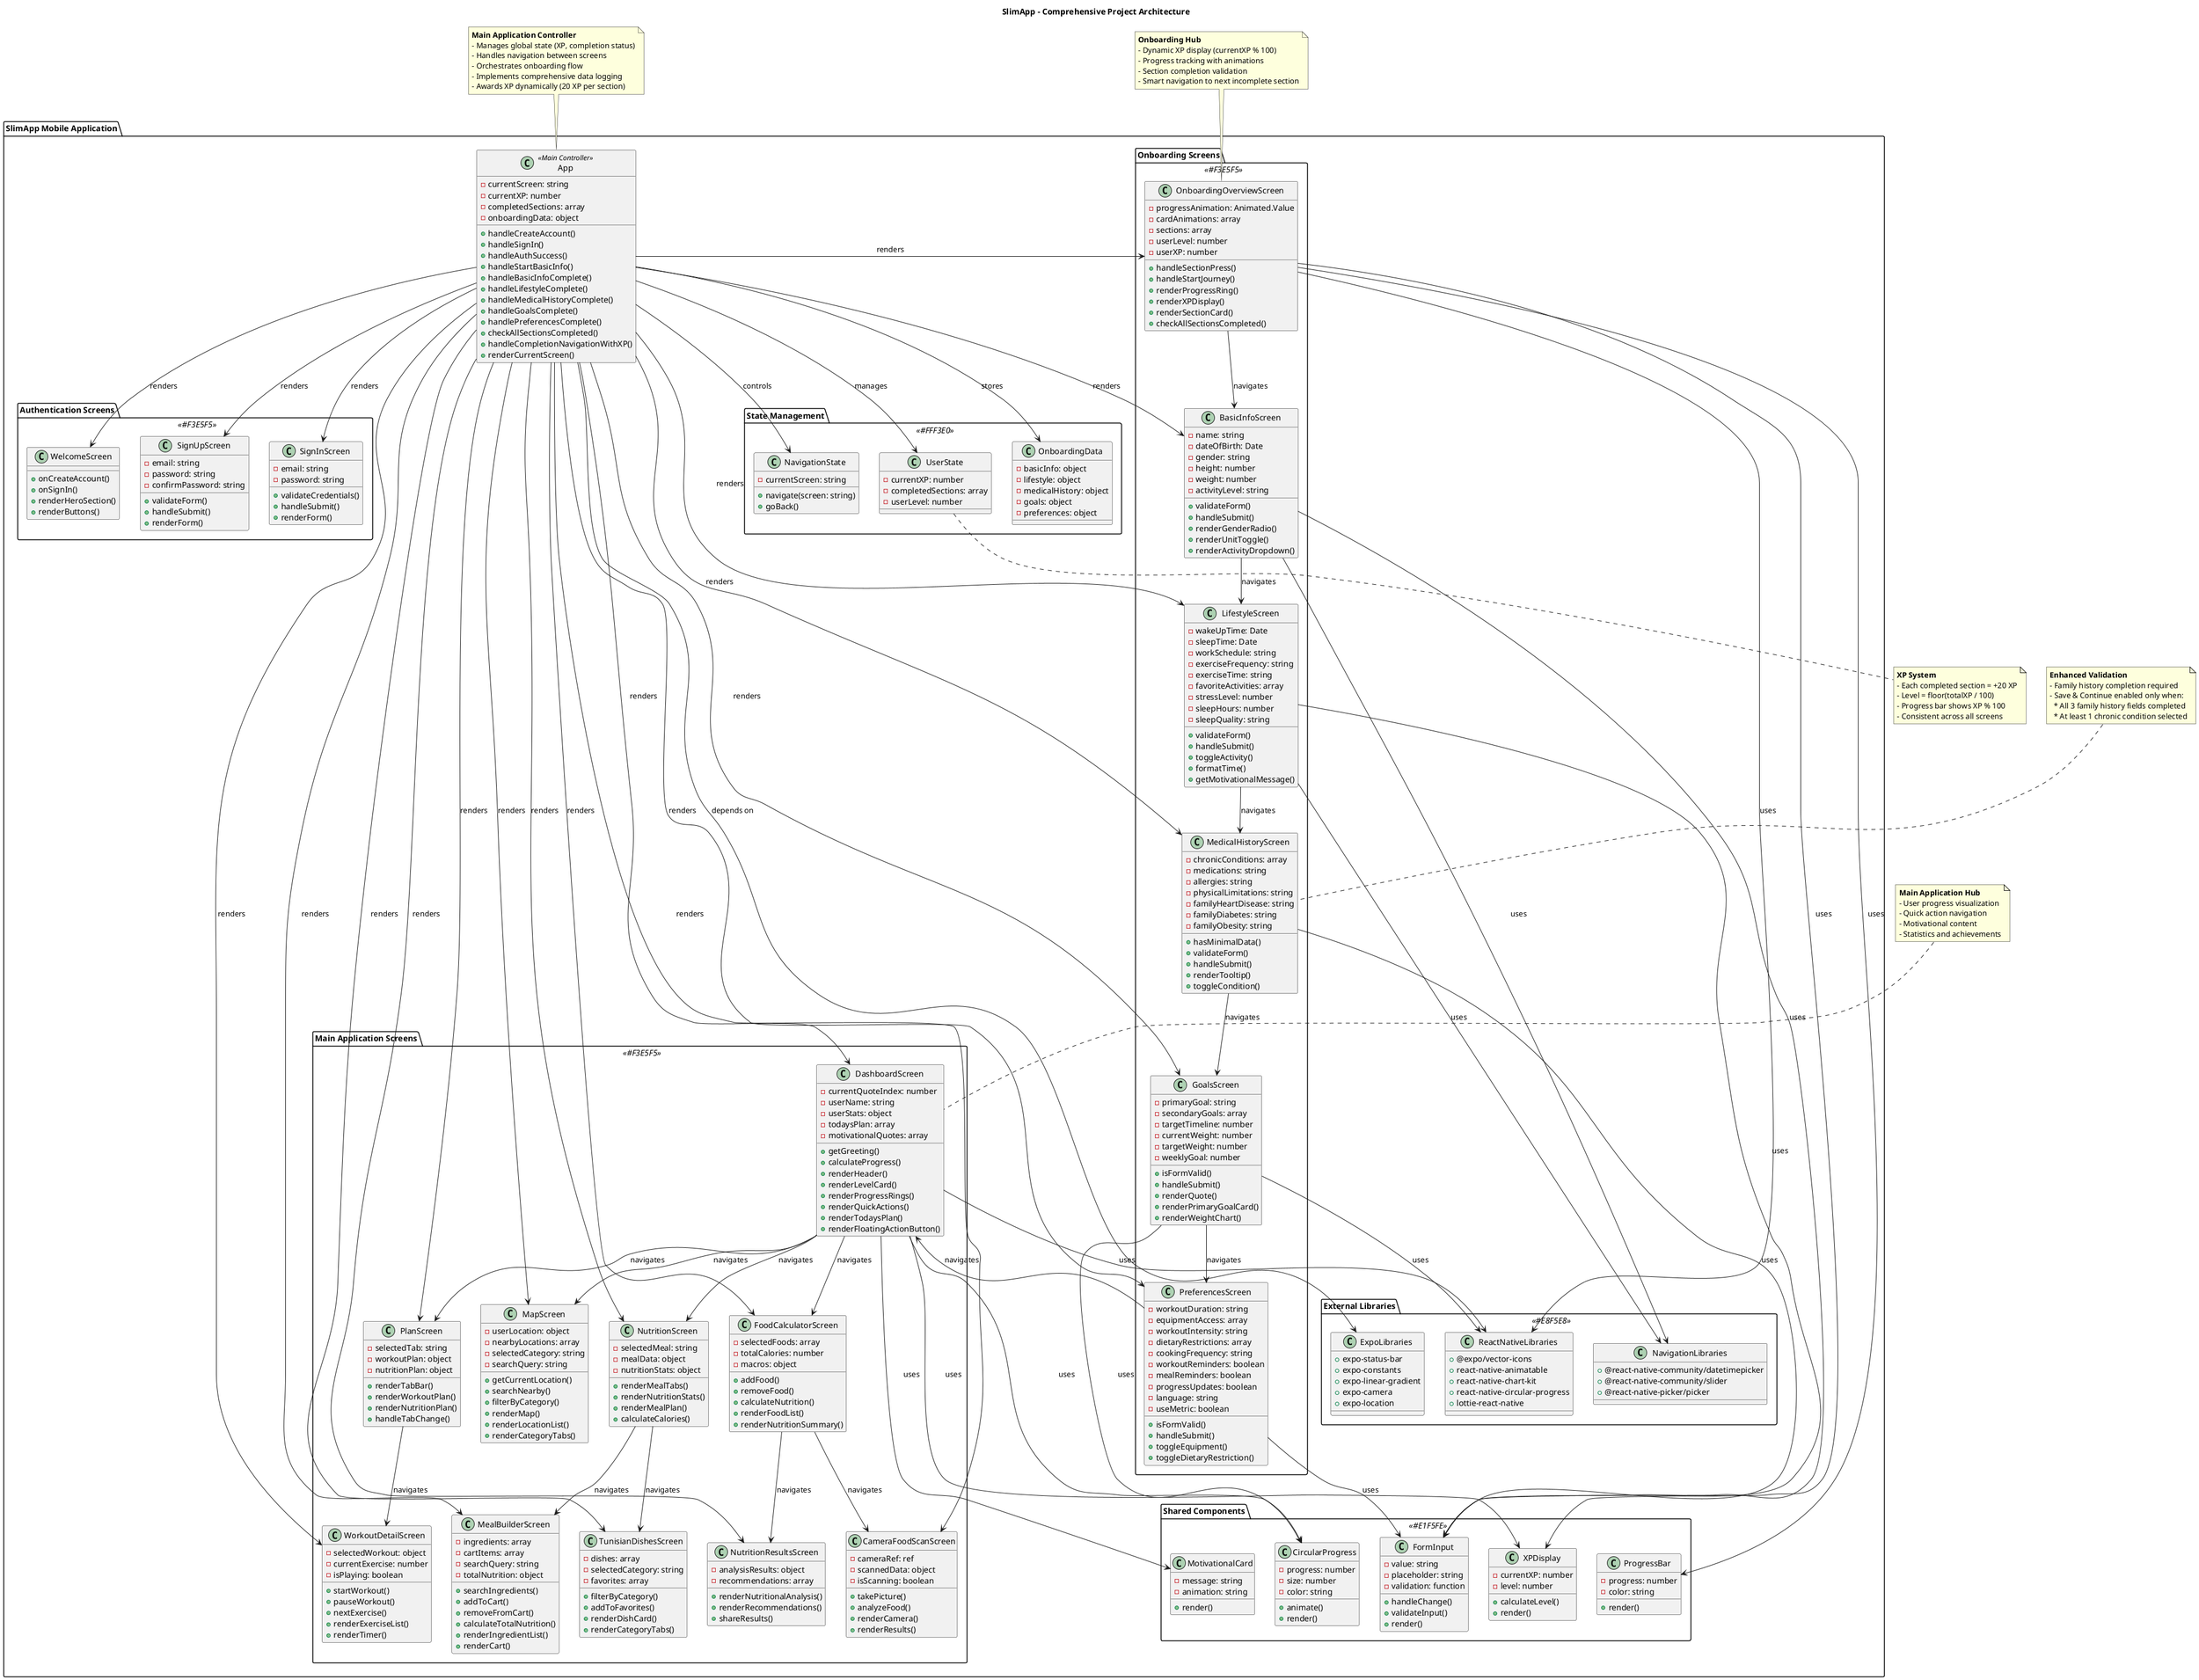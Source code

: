 @startuml SlimApp_Architecture

title SlimApp - Comprehensive Project Architecture

!define COMPONENT_COLOR #E1F5FE
!define SCREEN_COLOR #F3E5F5
!define STATE_COLOR #FFF3E0
!define UTIL_COLOR #E8F5E8

package "SlimApp Mobile Application" {

  ' Main Application Entry Point
  class App <<Main Controller>> {
    - currentScreen: string
    - currentXP: number
    - completedSections: array
    - onboardingData: object
    + handleCreateAccount()
    + handleSignIn()
    + handleAuthSuccess()
    + handleStartBasicInfo()
    + handleBasicInfoComplete()
    + handleLifestyleComplete()
    + handleMedicalHistoryComplete()
    + handleGoalsComplete()
    + handlePreferencesComplete()
    + checkAllSectionsCompleted()
    + handleCompletionNavigationWithXP()
    + renderCurrentScreen()
  }

  ' State Management
  package "State Management" <<STATE_COLOR>> {
    class UserState {
      - currentXP: number
      - completedSections: array
      - userLevel: number
    }
    
    class OnboardingData {
      - basicInfo: object
      - lifestyle: object
      - medicalHistory: object
      - goals: object
      - preferences: object
    }
    
    class NavigationState {
      - currentScreen: string
      + navigate(screen: string)
      + goBack()
    }
  }

  ' Authentication Screens
  package "Authentication Screens" <<SCREEN_COLOR>> {
    class WelcomeScreen {
      + onCreateAccount()
      + onSignIn()
      + renderHeroSection()
      + renderButtons()
    }
    
    class SignUpScreen {
      - email: string
      - password: string
      - confirmPassword: string
      + validateForm()
      + handleSubmit()
      + renderForm()
    }
    
    class SignInScreen {
      - email: string
      - password: string
      + validateCredentials()
      + handleSubmit()
      + renderForm()
    }
  }

  ' Onboarding Screens Package
  package "Onboarding Screens" <<SCREEN_COLOR>> {
    
    class OnboardingOverviewScreen {
      - progressAnimation: Animated.Value
      - cardAnimations: array
      - sections: array
      - userLevel: number
      - userXP: number
      + handleSectionPress()
      + handleStartJourney()
      + renderProgressRing()
      + renderXPDisplay()
      + renderSectionCard()
      + checkAllSectionsCompleted()
    }
    
    class BasicInfoScreen {
      - name: string
      - dateOfBirth: Date
      - gender: string
      - height: number
      - weight: number
      - activityLevel: string
      + validateForm()
      + handleSubmit()
      + renderGenderRadio()
      + renderUnitToggle()
      + renderActivityDropdown()
    }
    
    class LifestyleScreen {
      - wakeUpTime: Date
      - sleepTime: Date
      - workSchedule: string
      - exerciseFrequency: string
      - exerciseTime: string
      - favoriteActivities: array
      - stressLevel: number
      - sleepHours: number
      - sleepQuality: string
      + validateForm()
      + handleSubmit()
      + toggleActivity()
      + formatTime()
      + getMotivationalMessage()
    }
    
    class MedicalHistoryScreen {
      - chronicConditions: array
      - medications: string
      - allergies: string
      - physicalLimitations: string
      - familyHeartDisease: string
      - familyDiabetes: string
      - familyObesity: string
      + hasMinimalData()
      + validateForm()
      + handleSubmit()
      + renderTooltip()
      + toggleCondition()
    }
    
    class GoalsScreen {
      - primaryGoal: string
      - secondaryGoals: array
      - targetTimeline: number
      - currentWeight: number
      - targetWeight: number
      - weeklyGoal: number
      + isFormValid()
      + handleSubmit()
      + renderQuote()
      + renderPrimaryGoalCard()
      + renderWeightChart()
    }
    
    class PreferencesScreen {
      - workoutDuration: string
      - equipmentAccess: array
      - workoutIntensity: string
      - dietaryRestrictions: array
      - cookingFrequency: string
      - workoutReminders: boolean
      - mealReminders: boolean
      - progressUpdates: boolean
      - language: string
      - useMetric: boolean
      + isFormValid()
      + handleSubmit()
      + toggleEquipment()
      + toggleDietaryRestriction()
    }
  }

  ' Main Application Screens
  package "Main Application Screens" <<SCREEN_COLOR>> {
    
    class DashboardScreen {
      - currentQuoteIndex: number
      - userName: string
      - userStats: object
      - todaysPlan: array
      - motivationalQuotes: array
      + getGreeting()
      + calculateProgress()
      + renderHeader()
      + renderLevelCard()
      + renderProgressRings()
      + renderQuickActions()
      + renderTodaysPlan()
      + renderFloatingActionButton()
    }
    
    class PlanScreen {
      - selectedTab: string
      - workoutPlan: object
      - nutritionPlan: object
      + renderTabBar()
      + renderWorkoutPlan()
      + renderNutritionPlan()
      + handleTabChange()
    }
    
    class WorkoutDetailScreen {
      - selectedWorkout: object
      - currentExercise: number
      - isPlaying: boolean
      + startWorkout()
      + pauseWorkout()
      + nextExercise()
      + renderExerciseList()
      + renderTimer()
    }
    
    class NutritionScreen {
      - selectedMeal: string
      - mealData: object
      - nutritionStats: object
      + renderMealTabs()
      + renderNutritionStats()
      + renderMealPlan()
      + calculateCalories()
    }
    
    class FoodCalculatorScreen {
      - selectedFoods: array
      - totalCalories: number
      - macros: object
      + addFood()
      + removeFood()
      + calculateNutrition()
      + renderFoodList()
      + renderNutritionSummary()
    }
    
    class CameraFoodScanScreen {
      - cameraRef: ref
      - scannedData: object
      - isScanning: boolean
      + takePicture()
      + analyzeFood()
      + renderCamera()
      + renderResults()
    }
    
    class MealBuilderScreen {
      - ingredients: array
      - cartItems: array
      - searchQuery: string
      - totalNutrition: object
      + searchIngredients()
      + addToCart()
      + removeFromCart()
      + calculateTotalNutrition()
      + renderIngredientList()
      + renderCart()
    }
    
    class TunisianDishesScreen {
      - dishes: array
      - selectedCategory: string
      - favorites: array
      + filterByCategory()
      + addToFavorites()
      + renderDishCard()
      + renderCategoryTabs()
    }
    
    class NutritionResultsScreen {
      - analysisResults: object
      - recommendations: array
      + renderNutritionalAnalysis()
      + renderRecommendations()
      + shareResults()
    }
    
    class MapScreen {
      - userLocation: object
      - nearbyLocations: array
      - selectedCategory: string
      - searchQuery: string
      + getCurrentLocation()
      + searchNearby()
      + filterByCategory()
      + renderMap()
      + renderLocationList()
      + renderCategoryTabs()
    }
  }

  ' Component Libraries
  package "Shared Components" <<COMPONENT_COLOR>> {
    class ProgressBar {
      - progress: number
      - color: string
      + render()
    }
    
    class XPDisplay {
      - currentXP: number
      - level: number
      + calculateLevel()
      + render()
    }
    
    class FormInput {
      - value: string
      - placeholder: string
      - validation: function
      + handleChange()
      + validateInput()
      + render()
    }
    
    class CircularProgress {
      - progress: number
      - size: number
      - color: string
      + animate()
      + render()
    }
    
    class MotivationalCard {
      - message: string
      - animation: string
      + render()
    }
  }

  ' External Dependencies
  package "External Libraries" <<UTIL_COLOR>> {
    class ExpoLibraries {
      + expo-status-bar
      + expo-constants
      + expo-linear-gradient
      + expo-camera
      + expo-location
    }
    
    class ReactNativeLibraries {
      + @expo/vector-icons
      + react-native-animatable
      + react-native-chart-kit
      + react-native-circular-progress
      + lottie-react-native
    }
    
    class NavigationLibraries {
      + @react-native-community/datetimepicker
      + @react-native-community/slider
      + @react-native-picker/picker
    }
  }

  ' Data Flow and Relationships
  App --> UserState : manages
  App --> OnboardingData : stores
  App --> NavigationState : controls
  
  App --> WelcomeScreen : renders
  App --> SignUpScreen : renders
  App --> SignInScreen : renders
  
  App --> OnboardingOverviewScreen : renders
  App --> BasicInfoScreen : renders
  App --> LifestyleScreen : renders
  App --> MedicalHistoryScreen : renders
  App --> GoalsScreen : renders
  App --> PreferencesScreen : renders
  
  App --> DashboardScreen : renders
  App --> PlanScreen : renders
  App --> WorkoutDetailScreen : renders
  App --> NutritionScreen : renders
  App --> FoodCalculatorScreen : renders
  App --> CameraFoodScanScreen : renders
  App --> MealBuilderScreen : renders
  App --> TunisianDishesScreen : renders
  App --> NutritionResultsScreen : renders
  App --> MapScreen : renders

  ' Onboarding Flow Relationships
  OnboardingOverviewScreen --> BasicInfoScreen : navigates
  BasicInfoScreen --> LifestyleScreen : navigates
  LifestyleScreen --> MedicalHistoryScreen : navigates
  MedicalHistoryScreen --> GoalsScreen : navigates
  GoalsScreen --> PreferencesScreen : navigates
  PreferencesScreen --> DashboardScreen : navigates

  ' Dashboard Navigation Relationships
  DashboardScreen --> PlanScreen : navigates
  DashboardScreen --> NutritionScreen : navigates
  DashboardScreen --> FoodCalculatorScreen : navigates
  DashboardScreen --> MapScreen : navigates
  
  PlanScreen --> WorkoutDetailScreen : navigates
  NutritionScreen --> MealBuilderScreen : navigates
  FoodCalculatorScreen --> CameraFoodScanScreen : navigates
  FoodCalculatorScreen --> NutritionResultsScreen : navigates
  NutritionScreen --> TunisianDishesScreen : navigates

  ' Component Usage
  OnboardingOverviewScreen --> ProgressBar : uses
  OnboardingOverviewScreen --> XPDisplay : uses
  BasicInfoScreen --> FormInput : uses
  LifestyleScreen --> FormInput : uses
  MedicalHistoryScreen --> FormInput : uses
  GoalsScreen --> CircularProgress : uses
  PreferencesScreen --> FormInput : uses
  
  DashboardScreen --> CircularProgress : uses
  DashboardScreen --> MotivationalCard : uses
  DashboardScreen --> XPDisplay : uses

  ' External Library Dependencies
  App --> ExpoLibraries : depends on
  OnboardingOverviewScreen --> ReactNativeLibraries : uses
  DashboardScreen --> ReactNativeLibraries : uses
  BasicInfoScreen --> NavigationLibraries : uses
  LifestyleScreen --> NavigationLibraries : uses
  GoalsScreen --> ReactNativeLibraries : uses
}

' Notes and Architecture Patterns
note top of App
  **Main Application Controller**
  - Manages global state (XP, completion status)
  - Handles navigation between screens
  - Orchestrates onboarding flow
  - Implements comprehensive data logging
  - Awards XP dynamically (20 XP per section)
end note

note top of OnboardingOverviewScreen
  **Onboarding Hub**
  - Dynamic XP display (currentXP % 100)
  - Progress tracking with animations
  - Section completion validation
  - Smart navigation to next incomplete section
end note

note top of MedicalHistoryScreen
  **Enhanced Validation**
  - Family history completion required
  - Save & Continue enabled only when:
    * All 3 family history fields completed
    * At least 1 chronic condition selected
end note

note top of DashboardScreen
  **Main Application Hub**
  - User progress visualization
  - Quick action navigation
  - Motivational content
  - Statistics and achievements
end note

note bottom of UserState
  **XP System**
  - Each completed section = +20 XP
  - Level = floor(totalXP / 100)
  - Progress bar shows XP % 100
  - Consistent across all screens
end note

@enduml
